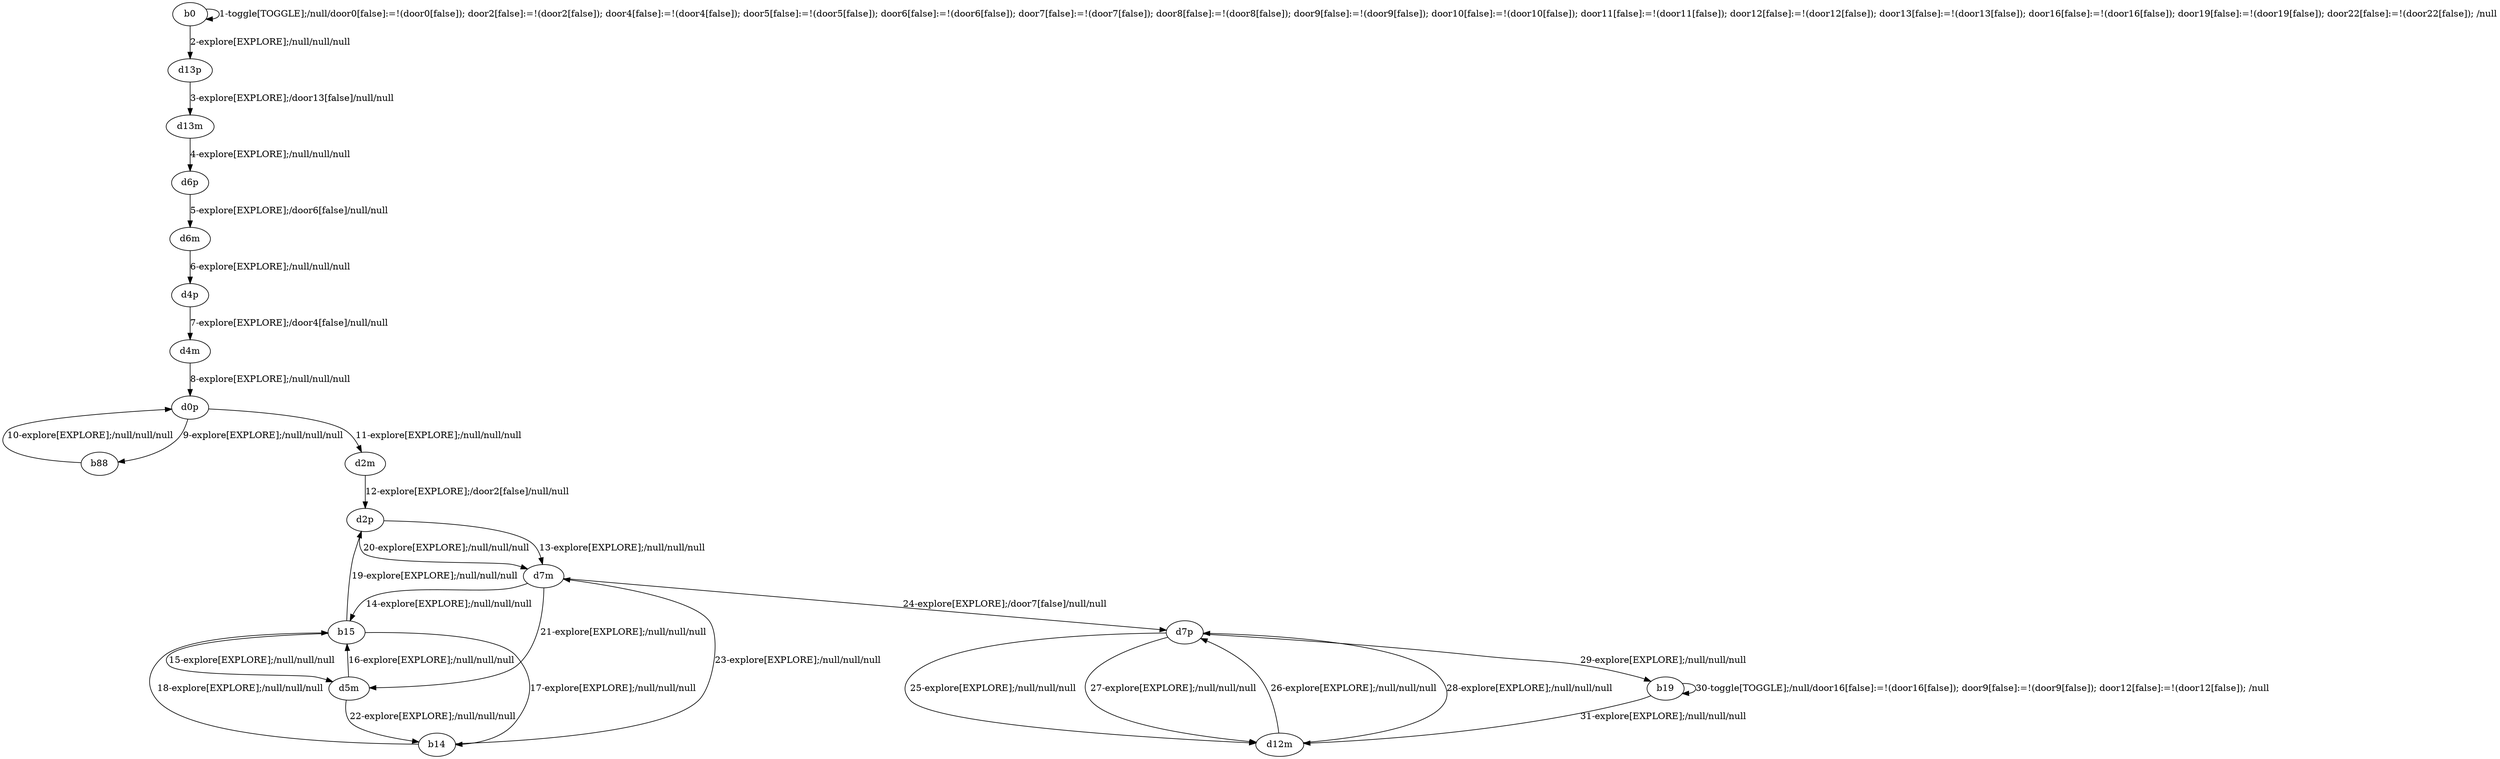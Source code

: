 # Total number of goals covered by this test: 3
# d12m --> d7p
# d7p --> d12m
# b19 --> d12m

digraph g {
"b0" -> "b0" [label = "1-toggle[TOGGLE];/null/door0[false]:=!(door0[false]); door2[false]:=!(door2[false]); door4[false]:=!(door4[false]); door5[false]:=!(door5[false]); door6[false]:=!(door6[false]); door7[false]:=!(door7[false]); door8[false]:=!(door8[false]); door9[false]:=!(door9[false]); door10[false]:=!(door10[false]); door11[false]:=!(door11[false]); door12[false]:=!(door12[false]); door13[false]:=!(door13[false]); door16[false]:=!(door16[false]); door19[false]:=!(door19[false]); door22[false]:=!(door22[false]); /null"];
"b0" -> "d13p" [label = "2-explore[EXPLORE];/null/null/null"];
"d13p" -> "d13m" [label = "3-explore[EXPLORE];/door13[false]/null/null"];
"d13m" -> "d6p" [label = "4-explore[EXPLORE];/null/null/null"];
"d6p" -> "d6m" [label = "5-explore[EXPLORE];/door6[false]/null/null"];
"d6m" -> "d4p" [label = "6-explore[EXPLORE];/null/null/null"];
"d4p" -> "d4m" [label = "7-explore[EXPLORE];/door4[false]/null/null"];
"d4m" -> "d0p" [label = "8-explore[EXPLORE];/null/null/null"];
"d0p" -> "b88" [label = "9-explore[EXPLORE];/null/null/null"];
"b88" -> "d0p" [label = "10-explore[EXPLORE];/null/null/null"];
"d0p" -> "d2m" [label = "11-explore[EXPLORE];/null/null/null"];
"d2m" -> "d2p" [label = "12-explore[EXPLORE];/door2[false]/null/null"];
"d2p" -> "d7m" [label = "13-explore[EXPLORE];/null/null/null"];
"d7m" -> "b15" [label = "14-explore[EXPLORE];/null/null/null"];
"b15" -> "d5m" [label = "15-explore[EXPLORE];/null/null/null"];
"d5m" -> "b15" [label = "16-explore[EXPLORE];/null/null/null"];
"b15" -> "b14" [label = "17-explore[EXPLORE];/null/null/null"];
"b14" -> "b15" [label = "18-explore[EXPLORE];/null/null/null"];
"b15" -> "d2p" [label = "19-explore[EXPLORE];/null/null/null"];
"d2p" -> "d7m" [label = "20-explore[EXPLORE];/null/null/null"];
"d7m" -> "d5m" [label = "21-explore[EXPLORE];/null/null/null"];
"d5m" -> "b14" [label = "22-explore[EXPLORE];/null/null/null"];
"b14" -> "d7m" [label = "23-explore[EXPLORE];/null/null/null"];
"d7m" -> "d7p" [label = "24-explore[EXPLORE];/door7[false]/null/null"];
"d7p" -> "d12m" [label = "25-explore[EXPLORE];/null/null/null"];
"d12m" -> "d7p" [label = "26-explore[EXPLORE];/null/null/null"];
"d7p" -> "d12m" [label = "27-explore[EXPLORE];/null/null/null"];
"d12m" -> "d7p" [label = "28-explore[EXPLORE];/null/null/null"];
"d7p" -> "b19" [label = "29-explore[EXPLORE];/null/null/null"];
"b19" -> "b19" [label = "30-toggle[TOGGLE];/null/door16[false]:=!(door16[false]); door9[false]:=!(door9[false]); door12[false]:=!(door12[false]); /null"];
"b19" -> "d12m" [label = "31-explore[EXPLORE];/null/null/null"];
}